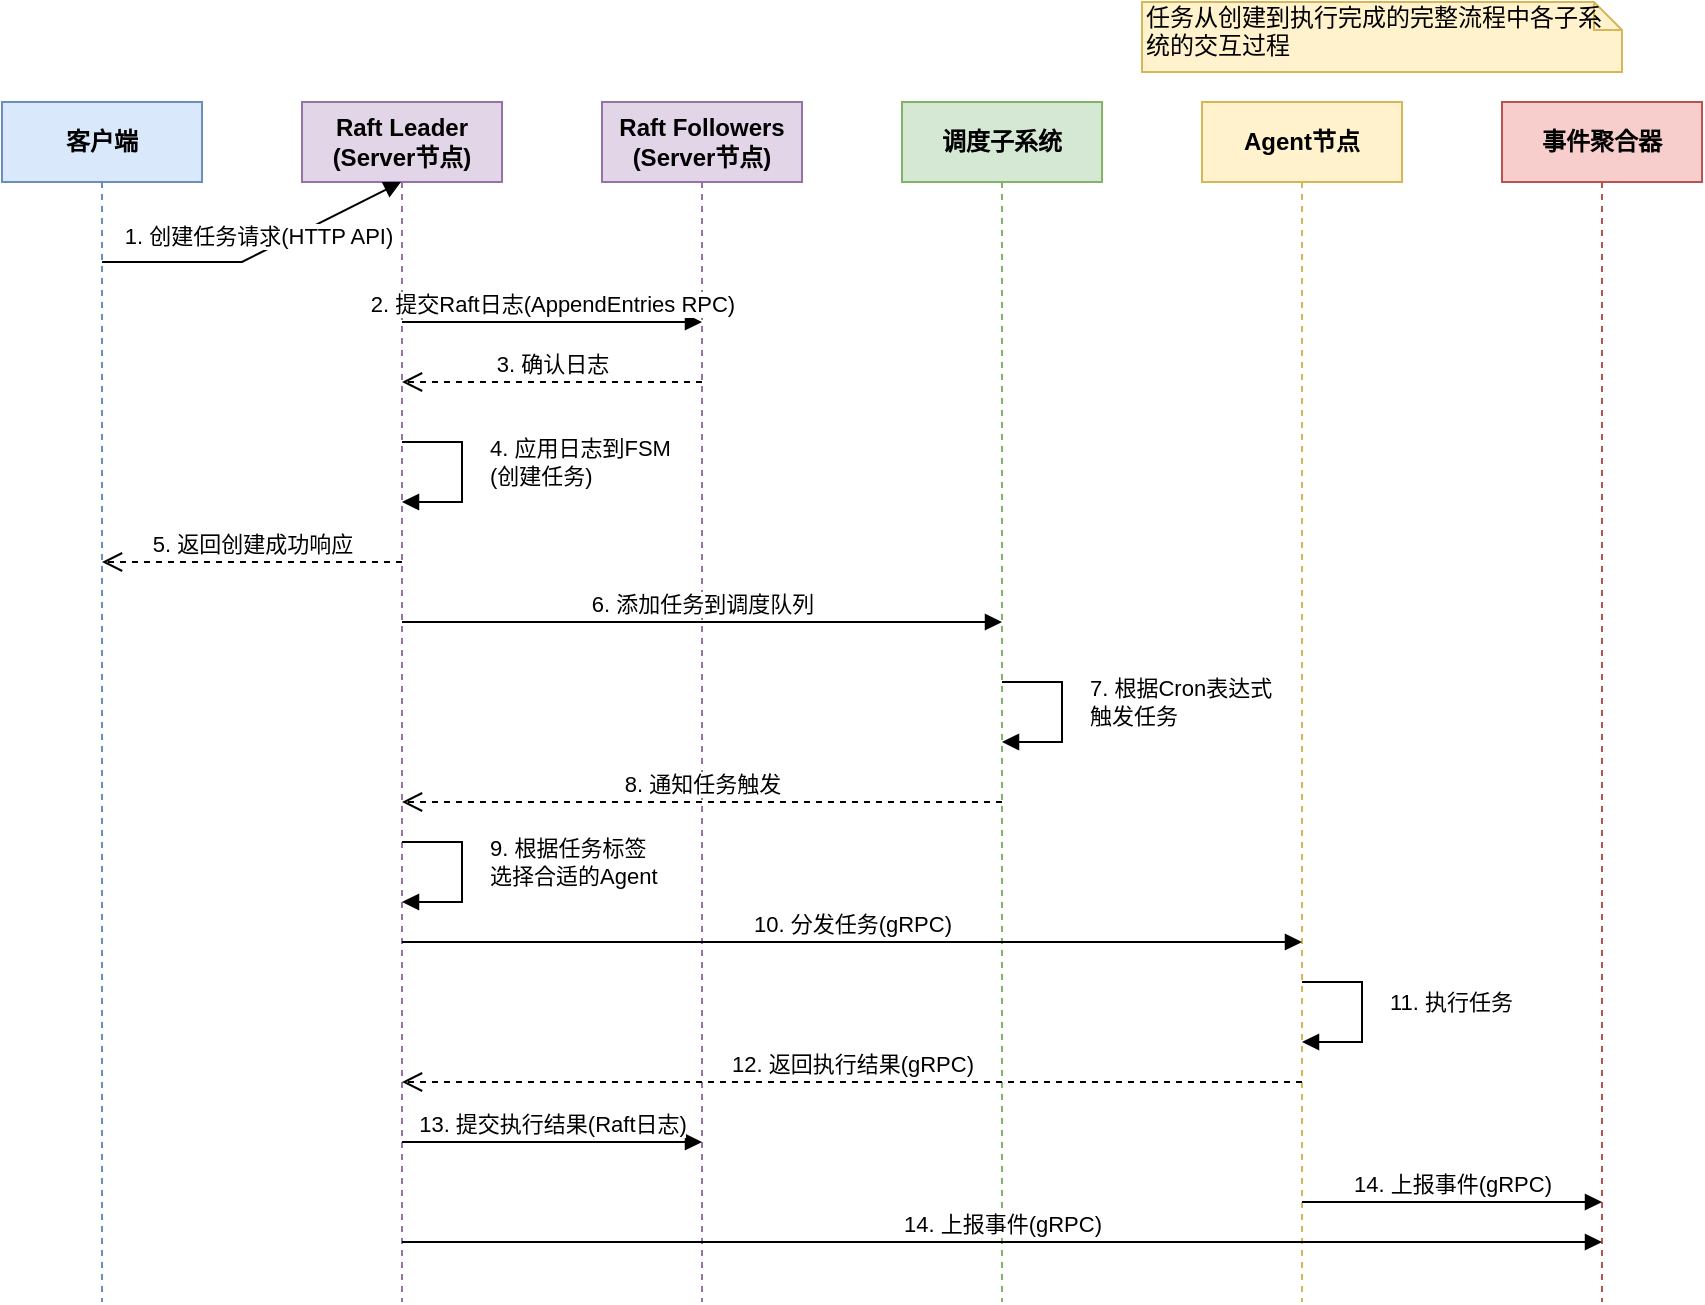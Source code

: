 <mxfile version="27.0.3">
  <diagram name="Pulse系统核心子系统交互时序图" id="0ivZdTxlm7wncbjiYPYh">
    <mxGraphModel dx="1140" dy="680" grid="0" gridSize="10" guides="1" tooltips="1" connect="1" arrows="1" fold="1" page="0" pageScale="1" pageWidth="850" pageHeight="1100" math="0" shadow="0">
      <root>
        <mxCell id="0" />
        <mxCell id="1" parent="0" />
        <mxCell id="lBqv2uYbiSY0HA5kkU_S-1" value="客户端" style="shape=umlLifeline;perimeter=lifelinePerimeter;whiteSpace=wrap;html=1;container=1;collapsible=0;recursiveResize=0;outlineConnect=0;fillColor=#dae8fc;strokeColor=#6c8ebf;fontStyle=1" vertex="1" parent="1">
          <mxGeometry x="50" y="80" width="100" height="600" as="geometry" />
        </mxCell>
        <mxCell id="lBqv2uYbiSY0HA5kkU_S-2" value="Raft Leader&#xa;(Server节点)" style="shape=umlLifeline;perimeter=lifelinePerimeter;whiteSpace=wrap;html=1;container=1;collapsible=0;recursiveResize=0;outlineConnect=0;fillColor=#e1d5e7;strokeColor=#9673a6;fontStyle=1" vertex="1" parent="1">
          <mxGeometry x="200" y="80" width="100" height="600" as="geometry" />
        </mxCell>
        <mxCell id="lBqv2uYbiSY0HA5kkU_S-3" value="Raft Followers&#xa;(Server节点)" style="shape=umlLifeline;perimeter=lifelinePerimeter;whiteSpace=wrap;html=1;container=1;collapsible=0;recursiveResize=0;outlineConnect=0;fillColor=#e1d5e7;strokeColor=#9673a6;fontStyle=1" vertex="1" parent="1">
          <mxGeometry x="350" y="80" width="100" height="600" as="geometry" />
        </mxCell>
        <mxCell id="lBqv2uYbiSY0HA5kkU_S-4" value="调度子系统" style="shape=umlLifeline;perimeter=lifelinePerimeter;whiteSpace=wrap;html=1;container=1;collapsible=0;recursiveResize=0;outlineConnect=0;fillColor=#d5e8d4;strokeColor=#82b366;fontStyle=1" vertex="1" parent="1">
          <mxGeometry x="500" y="80" width="100" height="600" as="geometry" />
        </mxCell>
        <mxCell id="lBqv2uYbiSY0HA5kkU_S-5" value="Agent节点" style="shape=umlLifeline;perimeter=lifelinePerimeter;whiteSpace=wrap;html=1;container=1;collapsible=0;recursiveResize=0;outlineConnect=0;fillColor=#fff2cc;strokeColor=#d6b656;fontStyle=1" vertex="1" parent="1">
          <mxGeometry x="650" y="80" width="100" height="600" as="geometry" />
        </mxCell>
        <mxCell id="lBqv2uYbiSY0HA5kkU_S-6" value="事件聚合器" style="shape=umlLifeline;perimeter=lifelinePerimeter;whiteSpace=wrap;html=1;container=1;collapsible=0;recursiveResize=0;outlineConnect=0;fillColor=#f8cecc;strokeColor=#b85450;fontStyle=1" vertex="1" parent="1">
          <mxGeometry x="800" y="80" width="100" height="600" as="geometry" />
        </mxCell>
        <mxCell id="lBqv2uYbiSY0HA5kkU_S-7" value="1. 创建任务请求(HTTP API)" style="html=1;verticalAlign=bottom;endArrow=block;entryX=0;entryY=0;rounded=0;" edge="1" parent="1" source="lBqv2uYbiSY0HA5kkU_S-1" target="lBqv2uYbiSY0HA5kkU_S-2">
          <mxGeometry relative="1" as="geometry">
            <mxPoint x="150" y="160" as="sourcePoint" />
            <mxPoint x="250" y="160" as="targetPoint" />
            <Array as="points">
              <mxPoint x="170" y="160" />
            </Array>
          </mxGeometry>
        </mxCell>
        <mxCell id="lBqv2uYbiSY0HA5kkU_S-8" value="2. 提交Raft日志(AppendEntries RPC)" style="html=1;verticalAlign=bottom;endArrow=block;rounded=0;" edge="1" parent="1">
          <mxGeometry relative="1" as="geometry">
            <mxPoint x="250" y="190" as="sourcePoint" />
            <mxPoint x="400" y="190" as="targetPoint" />
          </mxGeometry>
        </mxCell>
        <mxCell id="lBqv2uYbiSY0HA5kkU_S-9" value="3. 确认日志" style="html=1;verticalAlign=bottom;endArrow=open;dashed=1;endSize=8;rounded=0;" edge="1" parent="1">
          <mxGeometry relative="1" as="geometry">
            <mxPoint x="400" y="220" as="sourcePoint" />
            <mxPoint x="250" y="220" as="targetPoint" />
          </mxGeometry>
        </mxCell>
        <mxCell id="lBqv2uYbiSY0HA5kkU_S-10" value="4. 应用日志到FSM&#xa;(创建任务)" style="html=1;align=left;spacingLeft=2;endArrow=block;rounded=0;edgeStyle=orthogonalEdgeStyle;curved=0;rounded=0;" edge="1" parent="1">
          <mxGeometry x="-0.125" y="10" relative="1" as="geometry">
            <mxPoint x="250" y="250" as="sourcePoint" />
            <Array as="points">
              <mxPoint x="280" y="250" />
              <mxPoint x="280" y="280" />
            </Array>
            <mxPoint x="250" y="280" as="targetPoint" />
            <mxPoint as="offset" />
          </mxGeometry>
        </mxCell>
        <mxCell id="lBqv2uYbiSY0HA5kkU_S-11" value="5. 返回创建成功响应" style="html=1;verticalAlign=bottom;endArrow=open;dashed=1;endSize=8;rounded=0;" edge="1" parent="1">
          <mxGeometry relative="1" as="geometry">
            <mxPoint x="250" y="310" as="sourcePoint" />
            <mxPoint x="100" y="310" as="targetPoint" />
          </mxGeometry>
        </mxCell>
        <mxCell id="lBqv2uYbiSY0HA5kkU_S-12" value="6. 添加任务到调度队列" style="html=1;verticalAlign=bottom;endArrow=block;rounded=0;" edge="1" parent="1">
          <mxGeometry relative="1" as="geometry">
            <mxPoint x="250" y="340" as="sourcePoint" />
            <mxPoint x="550" y="340" as="targetPoint" />
          </mxGeometry>
        </mxCell>
        <mxCell id="lBqv2uYbiSY0HA5kkU_S-13" value="7. 根据Cron表达式&#xa;触发任务" style="html=1;align=left;spacingLeft=2;endArrow=block;rounded=0;edgeStyle=orthogonalEdgeStyle;curved=0;rounded=0;" edge="1" parent="1">
          <mxGeometry x="-0.125" y="10" relative="1" as="geometry">
            <mxPoint x="550" y="370" as="sourcePoint" />
            <Array as="points">
              <mxPoint x="580" y="370" />
              <mxPoint x="580" y="400" />
            </Array>
            <mxPoint x="550" y="400" as="targetPoint" />
            <mxPoint as="offset" />
          </mxGeometry>
        </mxCell>
        <mxCell id="lBqv2uYbiSY0HA5kkU_S-14" value="8. 通知任务触发" style="html=1;verticalAlign=bottom;endArrow=open;dashed=1;endSize=8;rounded=0;" edge="1" parent="1">
          <mxGeometry relative="1" as="geometry">
            <mxPoint x="550" y="430" as="sourcePoint" />
            <mxPoint x="250" y="430" as="targetPoint" />
          </mxGeometry>
        </mxCell>
        <mxCell id="lBqv2uYbiSY0HA5kkU_S-15" value="9. 根据任务标签&#xa;选择合适的Agent" style="html=1;align=left;spacingLeft=2;endArrow=block;rounded=0;edgeStyle=orthogonalEdgeStyle;curved=0;rounded=0;" edge="1" parent="1">
          <mxGeometry x="-0.125" y="10" relative="1" as="geometry">
            <mxPoint x="250" y="450" as="sourcePoint" />
            <Array as="points">
              <mxPoint x="280" y="450" />
              <mxPoint x="280" y="480" />
            </Array>
            <mxPoint x="250" y="480" as="targetPoint" />
            <mxPoint as="offset" />
          </mxGeometry>
        </mxCell>
        <mxCell id="lBqv2uYbiSY0HA5kkU_S-16" value="10. 分发任务(gRPC)" style="html=1;verticalAlign=bottom;endArrow=block;rounded=0;" edge="1" parent="1">
          <mxGeometry relative="1" as="geometry">
            <mxPoint x="250" y="500" as="sourcePoint" />
            <mxPoint x="700" y="500" as="targetPoint" />
          </mxGeometry>
        </mxCell>
        <mxCell id="lBqv2uYbiSY0HA5kkU_S-17" value="11. 执行任务" style="html=1;align=left;spacingLeft=2;endArrow=block;rounded=0;edgeStyle=orthogonalEdgeStyle;curved=0;rounded=0;" edge="1" parent="1">
          <mxGeometry x="-0.125" y="10" relative="1" as="geometry">
            <mxPoint x="700" y="520" as="sourcePoint" />
            <Array as="points">
              <mxPoint x="730" y="520" />
              <mxPoint x="730" y="550" />
            </Array>
            <mxPoint x="700" y="550" as="targetPoint" />
            <mxPoint as="offset" />
          </mxGeometry>
        </mxCell>
        <mxCell id="lBqv2uYbiSY0HA5kkU_S-18" value="12. 返回执行结果(gRPC)" style="html=1;verticalAlign=bottom;endArrow=open;dashed=1;endSize=8;rounded=0;" edge="1" parent="1">
          <mxGeometry relative="1" as="geometry">
            <mxPoint x="700" y="570" as="sourcePoint" />
            <mxPoint x="250" y="570" as="targetPoint" />
          </mxGeometry>
        </mxCell>
        <mxCell id="lBqv2uYbiSY0HA5kkU_S-19" value="13. 提交执行结果(Raft日志)" style="html=1;verticalAlign=bottom;endArrow=block;rounded=0;" edge="1" parent="1">
          <mxGeometry relative="1" as="geometry">
            <mxPoint x="250" y="600" as="sourcePoint" />
            <mxPoint x="400" y="600" as="targetPoint" />
          </mxGeometry>
        </mxCell>
        <mxCell id="lBqv2uYbiSY0HA5kkU_S-20" value="14. 上报事件(gRPC)" style="html=1;verticalAlign=bottom;endArrow=block;rounded=0;" edge="1" parent="1">
          <mxGeometry relative="1" as="geometry">
            <mxPoint x="700" y="630" as="sourcePoint" />
            <mxPoint x="850" y="630" as="targetPoint" />
          </mxGeometry>
        </mxCell>
        <mxCell id="lBqv2uYbiSY0HA5kkU_S-21" value="14. 上报事件(gRPC)" style="html=1;verticalAlign=bottom;endArrow=block;rounded=0;" edge="1" parent="1">
          <mxGeometry relative="1" as="geometry">
            <mxPoint x="250" y="650" as="sourcePoint" />
            <mxPoint x="850" y="650" as="targetPoint" />
          </mxGeometry>
        </mxCell>
        <mxCell id="lBqv2uYbiSY0HA5kkU_S-23" value="任务从创建到执行完成的完整流程中各子系统的交互过程" style="shape=note;whiteSpace=wrap;html=1;size=14;verticalAlign=top;align=left;spacingTop=-6;fillColor=#fff2cc;strokeColor=#d6b656;" vertex="1" parent="1">
          <mxGeometry x="620" y="30" width="240" height="35" as="geometry" />
        </mxCell>
      </root>
    </mxGraphModel>
  </diagram>
</mxfile>
